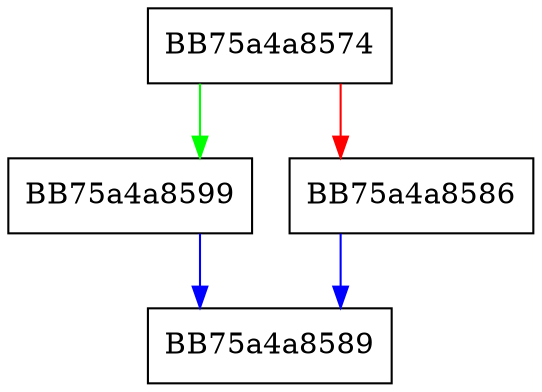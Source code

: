 digraph AutoBuffer {
  node [shape="box"];
  graph [splines=ortho];
  BB75a4a8574 -> BB75a4a8599 [color="green"];
  BB75a4a8574 -> BB75a4a8586 [color="red"];
  BB75a4a8586 -> BB75a4a8589 [color="blue"];
  BB75a4a8599 -> BB75a4a8589 [color="blue"];
}
